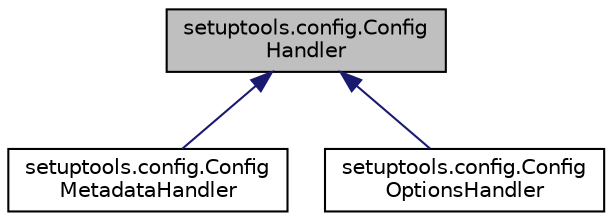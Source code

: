 digraph "setuptools.config.ConfigHandler"
{
 // LATEX_PDF_SIZE
  edge [fontname="Helvetica",fontsize="10",labelfontname="Helvetica",labelfontsize="10"];
  node [fontname="Helvetica",fontsize="10",shape=record];
  Node1 [label="setuptools.config.Config\lHandler",height=0.2,width=0.4,color="black", fillcolor="grey75", style="filled", fontcolor="black",tooltip=" "];
  Node1 -> Node2 [dir="back",color="midnightblue",fontsize="10",style="solid",fontname="Helvetica"];
  Node2 [label="setuptools.config.Config\lMetadataHandler",height=0.2,width=0.4,color="black", fillcolor="white", style="filled",URL="$classsetuptools_1_1config_1_1_config_metadata_handler.html",tooltip=" "];
  Node1 -> Node3 [dir="back",color="midnightblue",fontsize="10",style="solid",fontname="Helvetica"];
  Node3 [label="setuptools.config.Config\lOptionsHandler",height=0.2,width=0.4,color="black", fillcolor="white", style="filled",URL="$classsetuptools_1_1config_1_1_config_options_handler.html",tooltip=" "];
}
